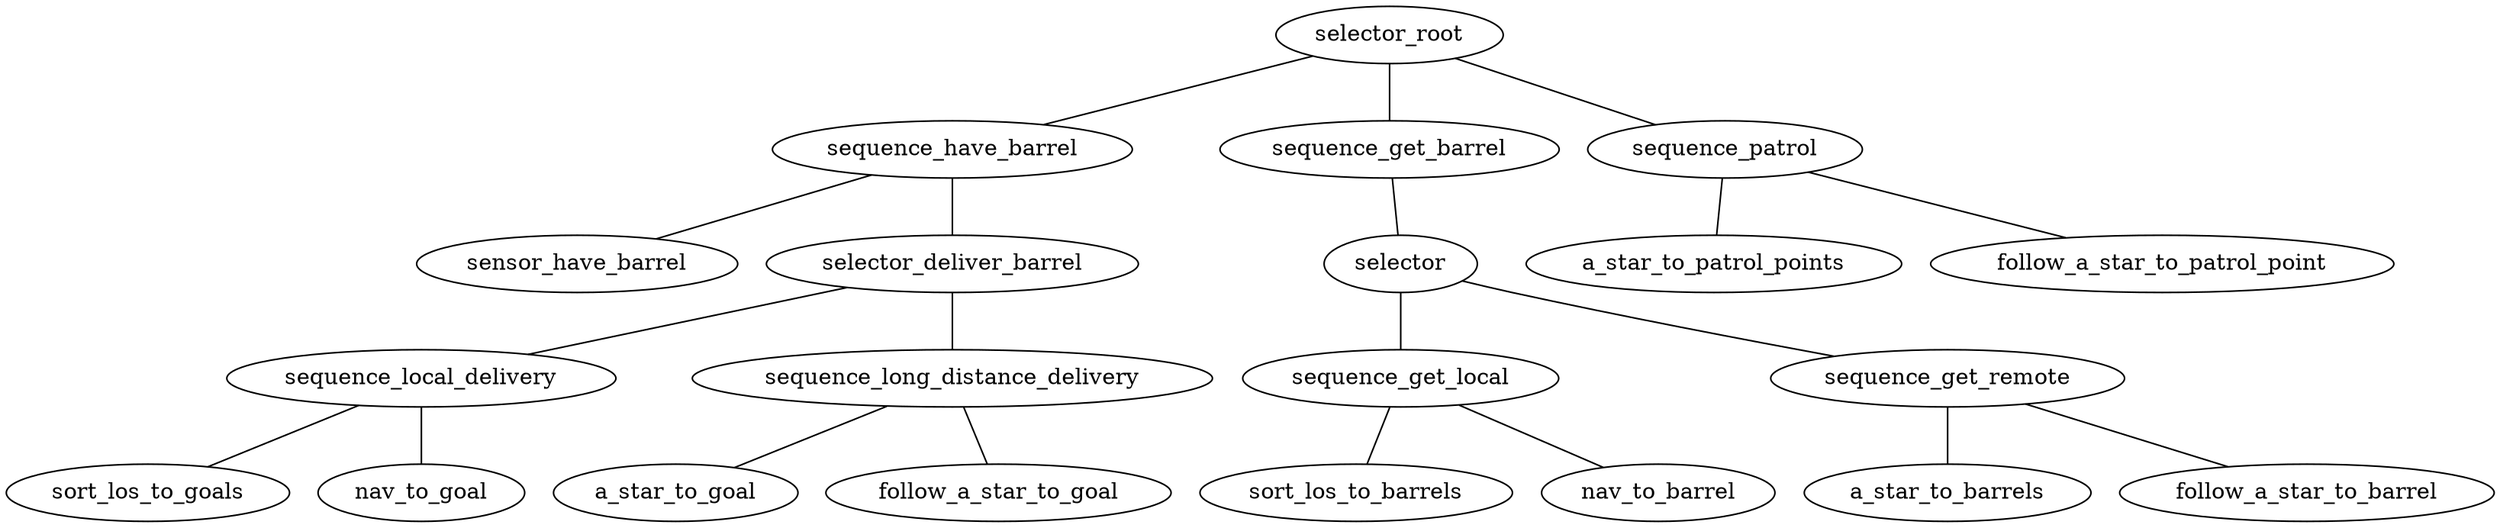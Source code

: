 graph Barrel {
	selector_root
	sequence_have_barrel
	sensor_have_barrel
	selector_deliver_barrel
	sequence_local_delivery
	sort_los_to_goals
	nav_to_goal
	sequence_local_delivery -- sort_los_to_goals
	sequence_local_delivery -- nav_to_goal
	sequence_long_distance_delivery
	a_star_to_goal
	follow_a_star_to_goal
	sequence_long_distance_delivery -- a_star_to_goal
	sequence_long_distance_delivery -- follow_a_star_to_goal
	selector_deliver_barrel -- sequence_local_delivery
	selector_deliver_barrel -- sequence_long_distance_delivery
	sequence_have_barrel -- sensor_have_barrel
	sequence_have_barrel -- selector_deliver_barrel
	sequence_get_barrel
	selector
	sequence_get_local
	sort_los_to_barrels
	nav_to_barrel
	sequence_get_local -- sort_los_to_barrels
	sequence_get_local -- nav_to_barrel
	sequence_get_remote
	a_star_to_barrels
	follow_a_star_to_barrel
	sequence_get_remote -- a_star_to_barrels
	sequence_get_remote -- follow_a_star_to_barrel
	selector -- sequence_get_local
	selector -- sequence_get_remote
	sequence_get_barrel -- selector
	sequence_patrol
	a_star_to_patrol_points
	follow_a_star_to_patrol_point
	sequence_patrol -- a_star_to_patrol_points
	sequence_patrol -- follow_a_star_to_patrol_point
	selector_root -- sequence_have_barrel
	selector_root -- sequence_get_barrel
	selector_root -- sequence_patrol
}

